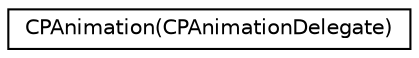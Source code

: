 digraph "Graphical Class Hierarchy"
{
  edge [fontname="Helvetica",fontsize="10",labelfontname="Helvetica",labelfontsize="10"];
  node [fontname="Helvetica",fontsize="10",shape=record];
  rankdir="LR";
  Node1 [label="CPAnimation(CPAnimationDelegate)",height=0.2,width=0.4,color="black", fillcolor="white", style="filled",URL="$category_c_p_animation_07_c_p_animation_delegate_08.html"];
}
